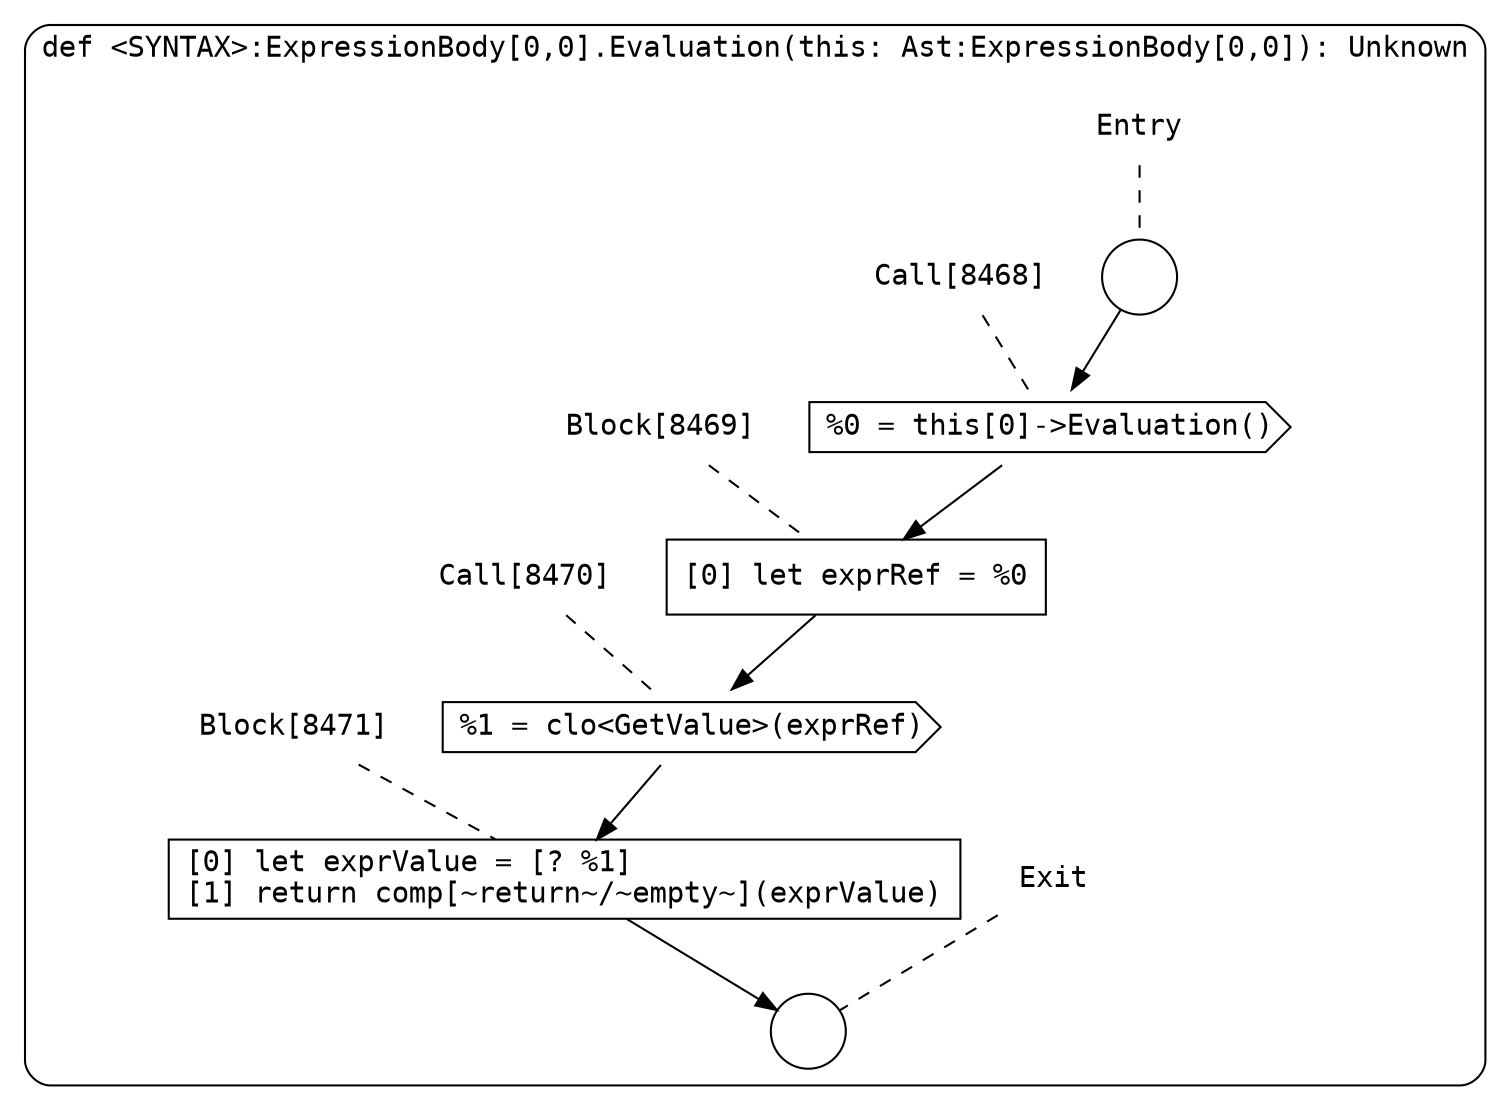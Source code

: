 digraph {
  graph [fontname = "Consolas"]
  node [fontname = "Consolas"]
  edge [fontname = "Consolas"]
  subgraph cluster1580 {
    label = "def <SYNTAX>:ExpressionBody[0,0].Evaluation(this: Ast:ExpressionBody[0,0]): Unknown"
    style = rounded
    cluster1580_entry_name [shape=none, label=<<font color="black">Entry</font>>]
    cluster1580_entry_name -> cluster1580_entry [arrowhead=none, color="black", style=dashed]
    cluster1580_entry [shape=circle label=" " color="black" fillcolor="white" style=filled]
    cluster1580_entry -> node8468 [color="black"]
    cluster1580_exit_name [shape=none, label=<<font color="black">Exit</font>>]
    cluster1580_exit_name -> cluster1580_exit [arrowhead=none, color="black", style=dashed]
    cluster1580_exit [shape=circle label=" " color="black" fillcolor="white" style=filled]
    node8468_name [shape=none, label=<<font color="black">Call[8468]</font>>]
    node8468_name -> node8468 [arrowhead=none, color="black", style=dashed]
    node8468 [shape=cds, label=<<font color="black">%0 = this[0]-&gt;Evaluation()</font>> color="black" fillcolor="white", style=filled]
    node8468 -> node8469 [color="black"]
    node8469_name [shape=none, label=<<font color="black">Block[8469]</font>>]
    node8469_name -> node8469 [arrowhead=none, color="black", style=dashed]
    node8469 [shape=box, label=<<font color="black">[0] let exprRef = %0<BR ALIGN="LEFT"/></font>> color="black" fillcolor="white", style=filled]
    node8469 -> node8470 [color="black"]
    node8470_name [shape=none, label=<<font color="black">Call[8470]</font>>]
    node8470_name -> node8470 [arrowhead=none, color="black", style=dashed]
    node8470 [shape=cds, label=<<font color="black">%1 = clo&lt;GetValue&gt;(exprRef)</font>> color="black" fillcolor="white", style=filled]
    node8470 -> node8471 [color="black"]
    node8471_name [shape=none, label=<<font color="black">Block[8471]</font>>]
    node8471_name -> node8471 [arrowhead=none, color="black", style=dashed]
    node8471 [shape=box, label=<<font color="black">[0] let exprValue = [? %1]<BR ALIGN="LEFT"/>[1] return comp[~return~/~empty~](exprValue)<BR ALIGN="LEFT"/></font>> color="black" fillcolor="white", style=filled]
    node8471 -> cluster1580_exit [color="black"]
  }
}